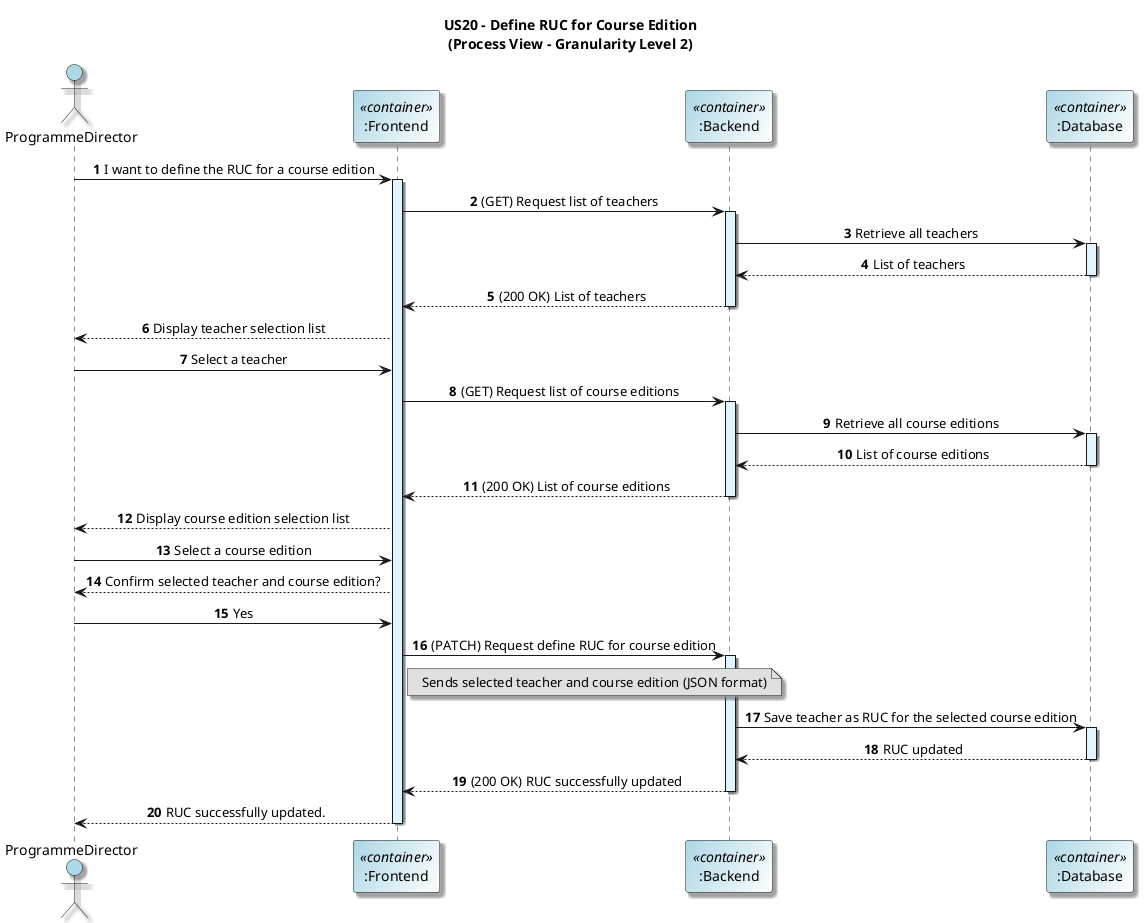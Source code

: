 @startuml
title US20 – Define RUC for Course Edition\n(Process View – Granularity Level 2)

skinparam titleFontName "Verdana"
skinparam defaultFontName "Verdana"
skinparam defaultTextAlignment center
skinparam shadowing true
skinparam actorBackgroundColor #lightblue
skinparam participantBackgroundColor #lightblue/white

autonumber

actor ProgrammeDirector as PD
participant ":Frontend" as Frontend <<container>>
participant ":Backend" as Backend <<container>>
participant ":Database" as DB <<container>>

PD -> Frontend: I want to define the RUC for a course edition
activate Frontend #E1F5FE

' --- Select teachers ---
Frontend -> Backend: (GET) Request list of teachers
activate Backend #E1F5FE
Backend -> DB: Retrieve all teachers
activate DB #E1F5FE
DB --> Backend: List of teachers
deactivate DB
Backend --> Frontend: (200 OK) List of teachers
deactivate Backend
Frontend --> PD: Display teacher selection list

PD -> Frontend: Select a teacher

' --- Select course edition ---
Frontend -> Backend: (GET) Request list of course editions
activate Backend #E1F5FE
Backend -> DB: Retrieve all course editions
activate DB #E1F5FE
DB --> Backend: List of course editions
deactivate DB
Backend --> Frontend: (200 OK) List of course editions
deactivate Backend
Frontend --> PD: Display course edition selection list

PD -> Frontend: Select a course edition

' --- Confirm selection ---
Frontend --> PD: Confirm selected teacher and course edition?

PD -> Frontend: Yes

' --- Define RUC ---
Frontend -> Backend: (PATCH) Request define RUC for course edition
note right of Frontend #E0E0E0
  Sends selected teacher and course edition (JSON format)
end note
activate Backend #E1F5FE

Backend -> DB: Save teacher as RUC for the selected course edition
activate DB #E1F5FE
DB --> Backend: RUC updated
deactivate DB

Backend --> Frontend: (200 OK) RUC successfully updated
deactivate Backend

Frontend --> PD: RUC successfully updated.
deactivate Frontend

@enduml
